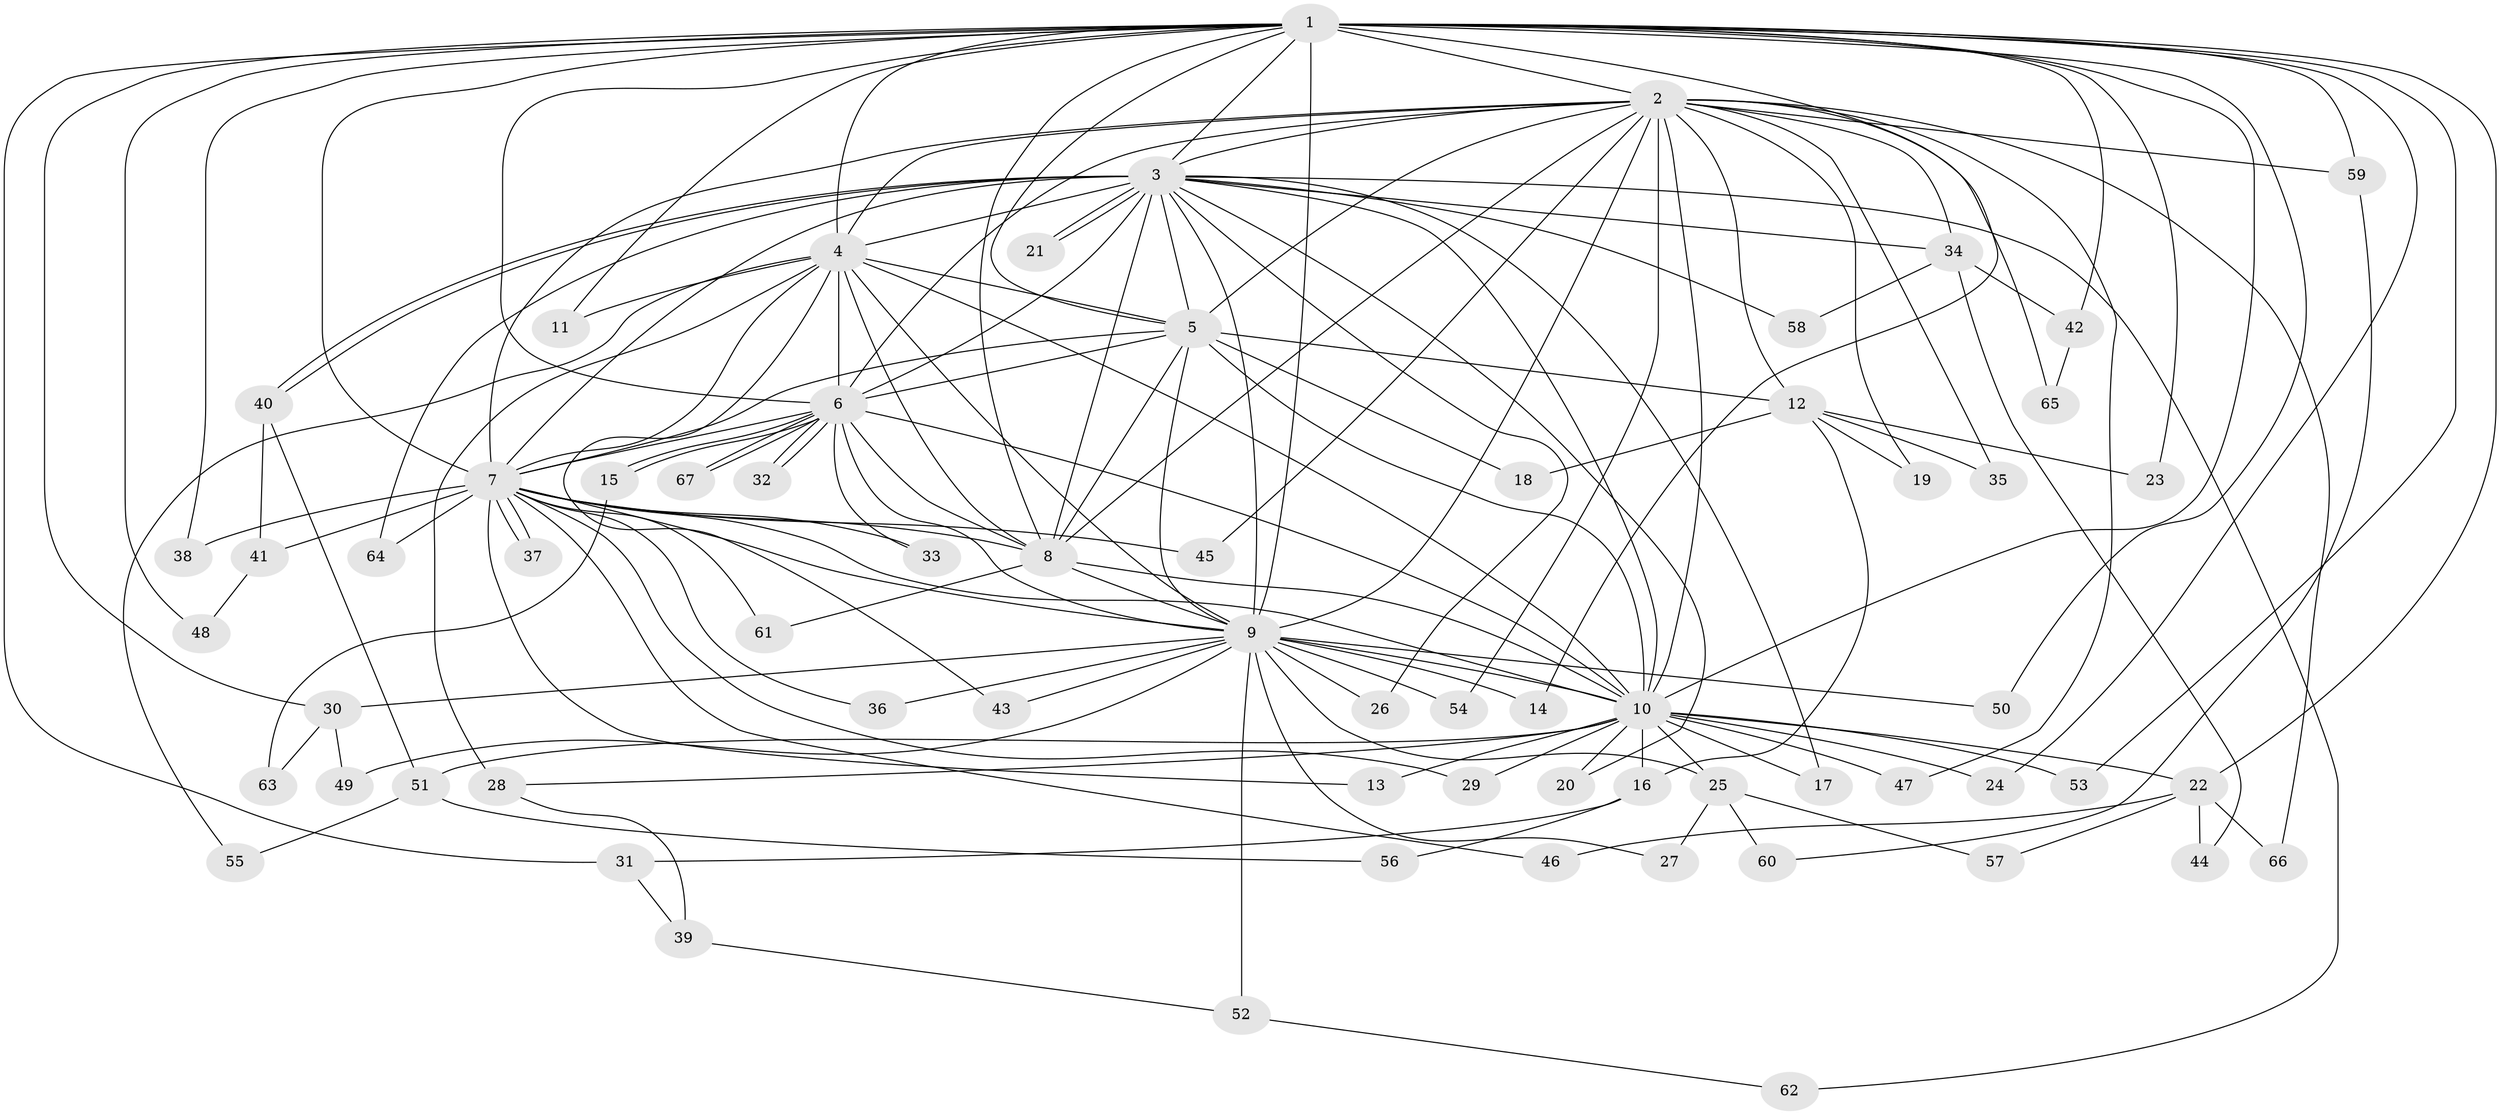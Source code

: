 // Generated by graph-tools (version 1.1) at 2025/11/02/27/25 16:11:08]
// undirected, 67 vertices, 159 edges
graph export_dot {
graph [start="1"]
  node [color=gray90,style=filled];
  1;
  2;
  3;
  4;
  5;
  6;
  7;
  8;
  9;
  10;
  11;
  12;
  13;
  14;
  15;
  16;
  17;
  18;
  19;
  20;
  21;
  22;
  23;
  24;
  25;
  26;
  27;
  28;
  29;
  30;
  31;
  32;
  33;
  34;
  35;
  36;
  37;
  38;
  39;
  40;
  41;
  42;
  43;
  44;
  45;
  46;
  47;
  48;
  49;
  50;
  51;
  52;
  53;
  54;
  55;
  56;
  57;
  58;
  59;
  60;
  61;
  62;
  63;
  64;
  65;
  66;
  67;
  1 -- 2;
  1 -- 3;
  1 -- 4;
  1 -- 5;
  1 -- 6;
  1 -- 7;
  1 -- 8;
  1 -- 9;
  1 -- 10;
  1 -- 11;
  1 -- 14;
  1 -- 22;
  1 -- 23;
  1 -- 24;
  1 -- 30;
  1 -- 31;
  1 -- 38;
  1 -- 42;
  1 -- 48;
  1 -- 50;
  1 -- 53;
  1 -- 59;
  2 -- 3;
  2 -- 4;
  2 -- 5;
  2 -- 6;
  2 -- 7;
  2 -- 8;
  2 -- 9;
  2 -- 10;
  2 -- 12;
  2 -- 19;
  2 -- 34;
  2 -- 35;
  2 -- 45;
  2 -- 47;
  2 -- 54;
  2 -- 59;
  2 -- 65;
  2 -- 66;
  3 -- 4;
  3 -- 5;
  3 -- 6;
  3 -- 7;
  3 -- 8;
  3 -- 9;
  3 -- 10;
  3 -- 17;
  3 -- 20;
  3 -- 21;
  3 -- 21;
  3 -- 26;
  3 -- 34;
  3 -- 40;
  3 -- 40;
  3 -- 58;
  3 -- 62;
  3 -- 64;
  4 -- 5;
  4 -- 6;
  4 -- 7;
  4 -- 8;
  4 -- 9;
  4 -- 10;
  4 -- 11;
  4 -- 28;
  4 -- 43;
  4 -- 55;
  5 -- 6;
  5 -- 7;
  5 -- 8;
  5 -- 9;
  5 -- 10;
  5 -- 12;
  5 -- 18;
  6 -- 7;
  6 -- 8;
  6 -- 9;
  6 -- 10;
  6 -- 15;
  6 -- 15;
  6 -- 32;
  6 -- 32;
  6 -- 33;
  6 -- 67;
  6 -- 67;
  7 -- 8;
  7 -- 9;
  7 -- 10;
  7 -- 13;
  7 -- 29;
  7 -- 33;
  7 -- 36;
  7 -- 37;
  7 -- 37;
  7 -- 38;
  7 -- 41;
  7 -- 45;
  7 -- 46;
  7 -- 61;
  7 -- 64;
  8 -- 9;
  8 -- 10;
  8 -- 61;
  9 -- 10;
  9 -- 14;
  9 -- 25;
  9 -- 26;
  9 -- 27;
  9 -- 30;
  9 -- 36;
  9 -- 43;
  9 -- 49;
  9 -- 50;
  9 -- 52;
  9 -- 54;
  10 -- 13;
  10 -- 16;
  10 -- 17;
  10 -- 20;
  10 -- 22;
  10 -- 24;
  10 -- 25;
  10 -- 28;
  10 -- 29;
  10 -- 47;
  10 -- 51;
  10 -- 53;
  12 -- 16;
  12 -- 18;
  12 -- 19;
  12 -- 23;
  12 -- 35;
  15 -- 63;
  16 -- 31;
  16 -- 56;
  22 -- 44;
  22 -- 46;
  22 -- 57;
  22 -- 66;
  25 -- 27;
  25 -- 57;
  25 -- 60;
  28 -- 39;
  30 -- 49;
  30 -- 63;
  31 -- 39;
  34 -- 42;
  34 -- 44;
  34 -- 58;
  39 -- 52;
  40 -- 41;
  40 -- 51;
  41 -- 48;
  42 -- 65;
  51 -- 55;
  51 -- 56;
  52 -- 62;
  59 -- 60;
}
